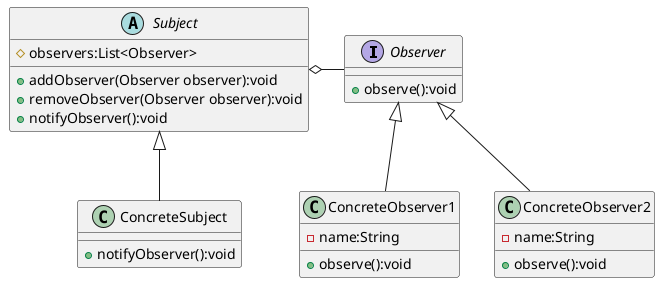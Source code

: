 @startuml

     interface Observer{
          + observe():void
     }

     class ConcreteObserver1{
       - name:String
       + observe():void
     }

     class ConcreteObserver2{
            - name:String
            + observe():void
     }


     abstract  class  Subject{
         # observers:List<Observer>
         + addObserver(Observer observer):void
         + removeObserver(Observer observer):void
         + notifyObserver():void
     }

     class ConcreteSubject{
         + notifyObserver():void
     }

    Subject o- Observer
    Subject <|-- ConcreteSubject
    Observer<|-- ConcreteObserver1
    Observer<|-- ConcreteObserver2

@enduml